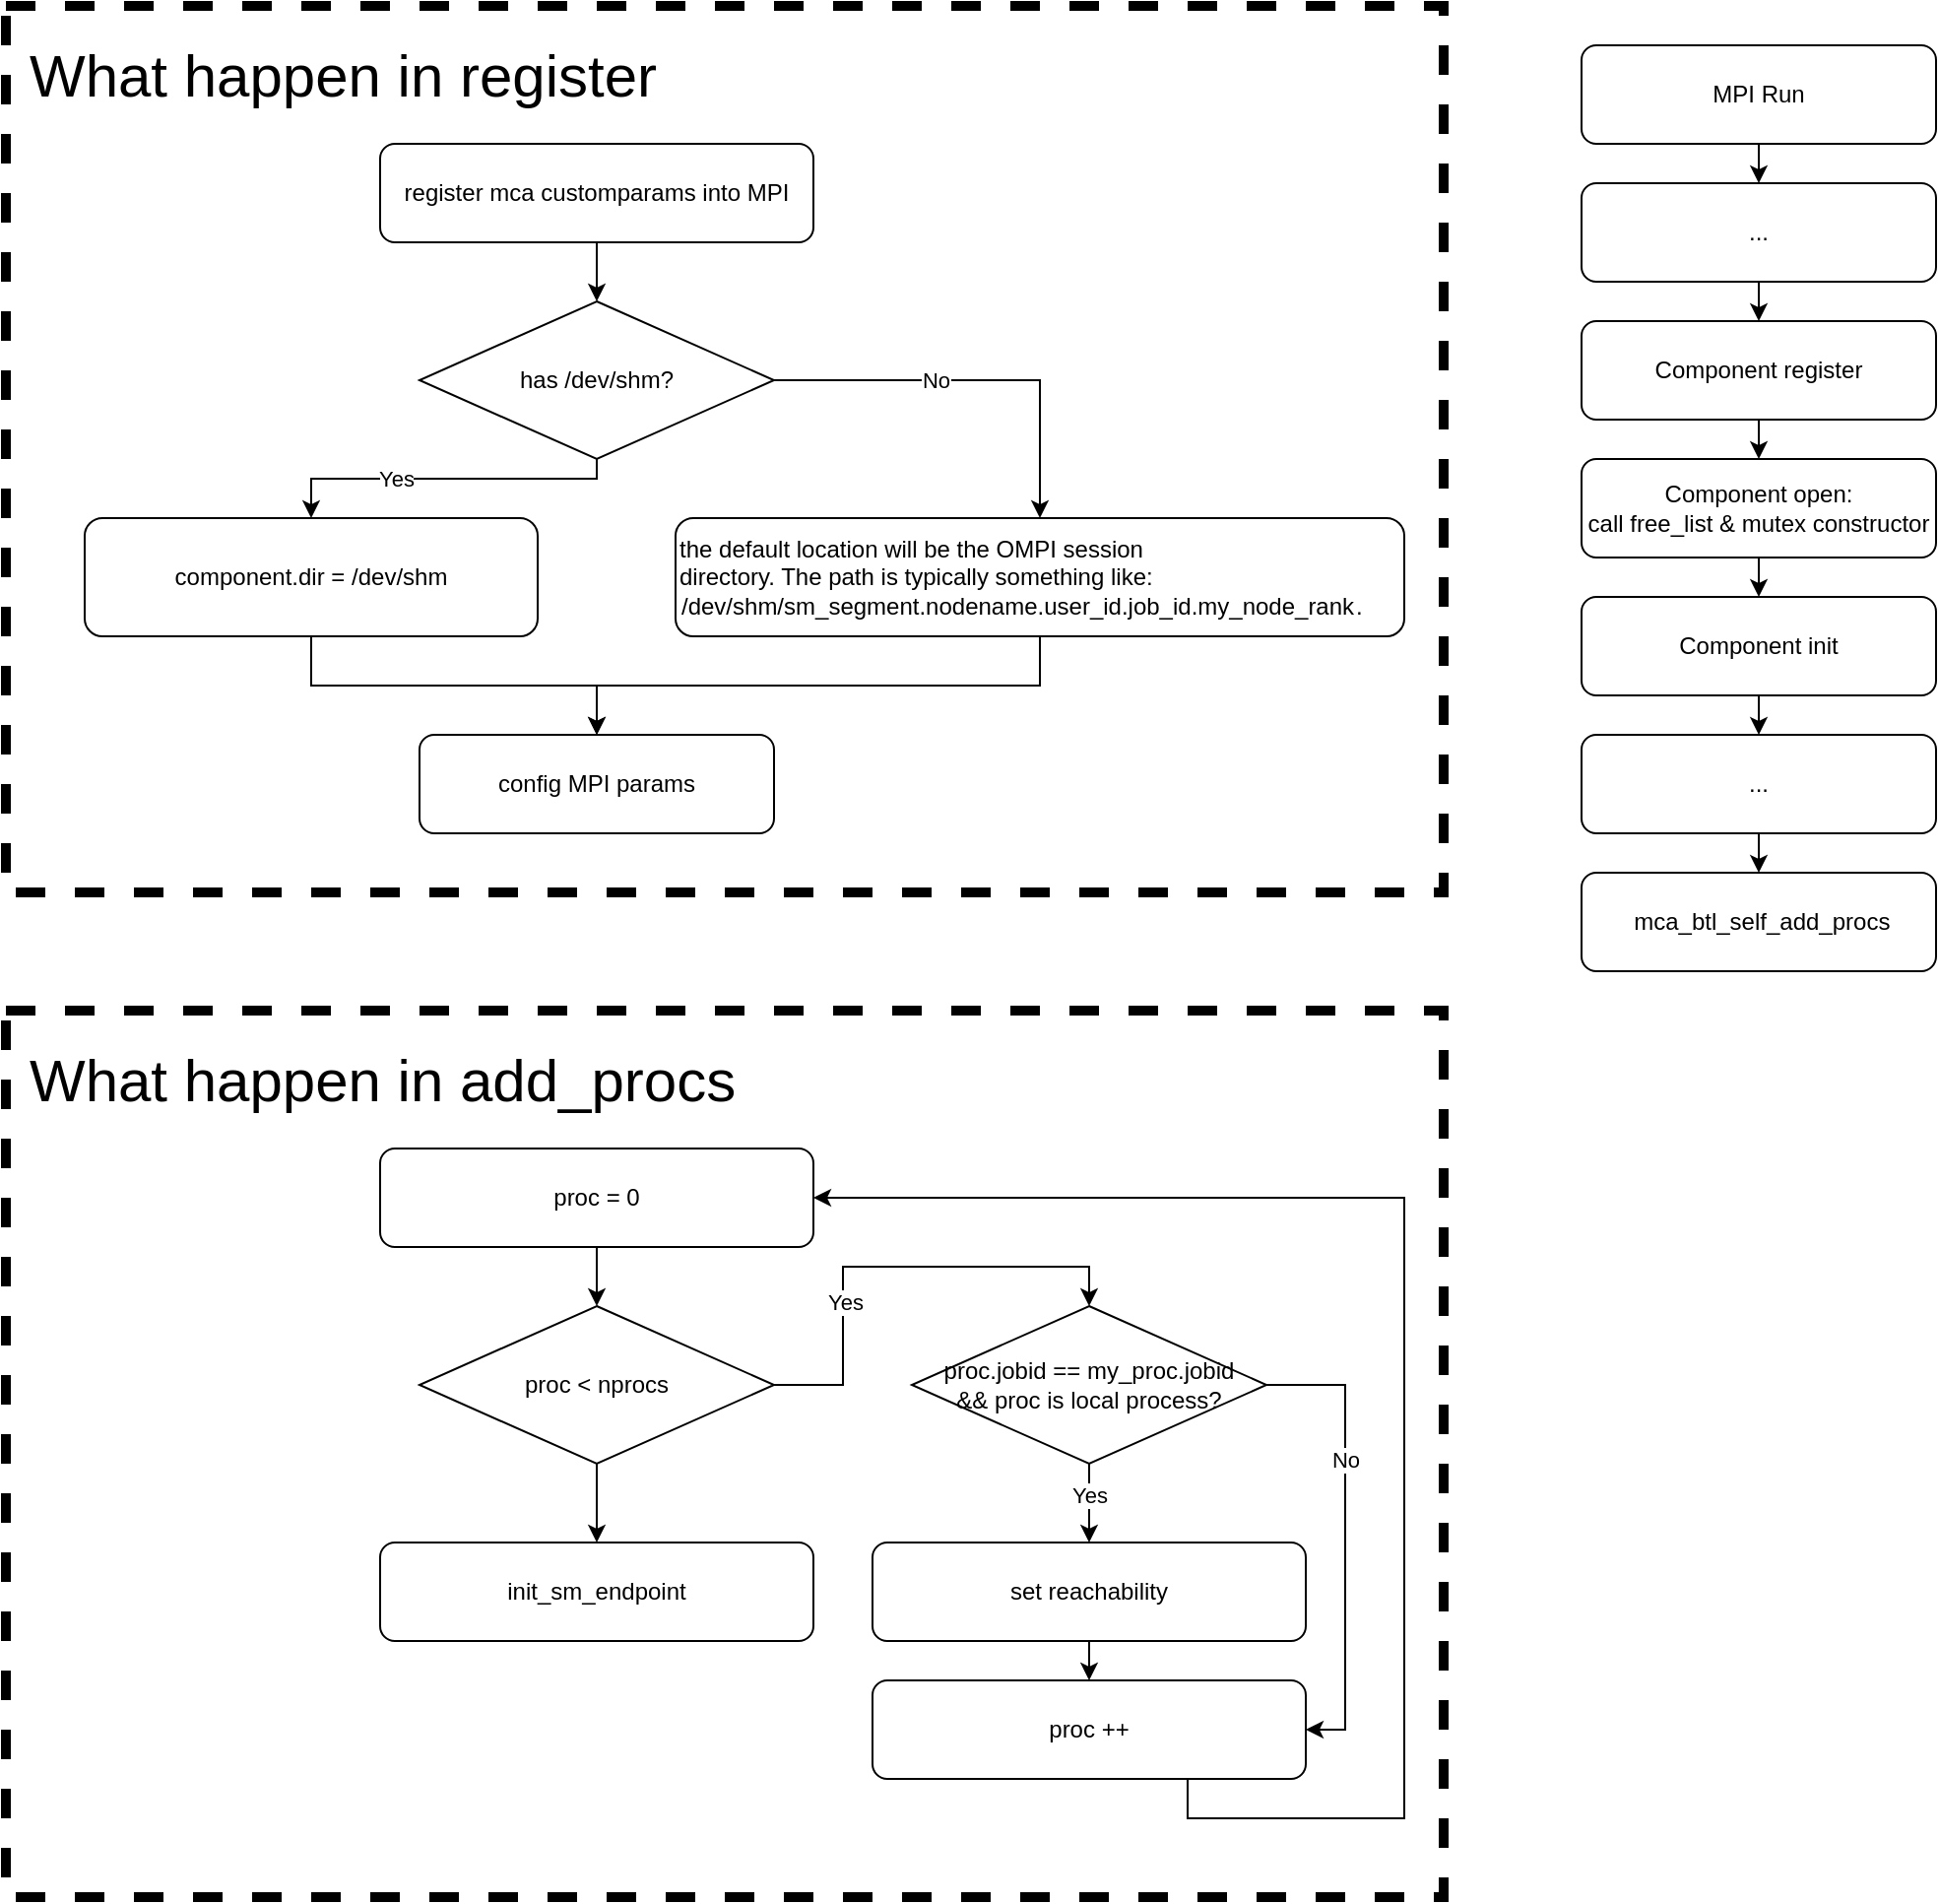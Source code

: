 <mxfile version="28.2.3">
  <diagram name="第 1 页" id="0clAhx5LEloyA3Ilwh2E">
    <mxGraphModel dx="2806" dy="1568" grid="1" gridSize="10" guides="1" tooltips="1" connect="1" arrows="1" fold="1" page="1" pageScale="1" pageWidth="1654" pageHeight="2336" math="0" shadow="0">
      <root>
        <mxCell id="0" />
        <mxCell id="1" parent="0" />
        <mxCell id="79R4VobELtFQxAv8Cn-7-38" value="" style="rounded=0;whiteSpace=wrap;html=1;fillColor=none;dashed=1;strokeWidth=5;" vertex="1" parent="1">
          <mxGeometry x="60" y="540" width="730" height="450" as="geometry" />
        </mxCell>
        <mxCell id="79R4VobELtFQxAv8Cn-7-35" value="" style="rounded=0;whiteSpace=wrap;html=1;fillColor=none;dashed=1;strokeWidth=5;" vertex="1" parent="1">
          <mxGeometry x="60" y="30" width="730" height="450" as="geometry" />
        </mxCell>
        <mxCell id="79R4VobELtFQxAv8Cn-7-2" style="edgeStyle=orthogonalEdgeStyle;rounded=0;orthogonalLoop=1;jettySize=auto;html=1;exitX=0.5;exitY=1;exitDx=0;exitDy=0;entryX=0.5;entryY=0;entryDx=0;entryDy=0;fontFamily=Helvetica;fontSize=12;fontColor=default;" edge="1" parent="1" source="79R4VobELtFQxAv8Cn-7-3" target="79R4VobELtFQxAv8Cn-7-5">
          <mxGeometry relative="1" as="geometry" />
        </mxCell>
        <mxCell id="79R4VobELtFQxAv8Cn-7-3" value="MPI Run" style="rounded=1;whiteSpace=wrap;html=1;fillColor=none;" vertex="1" parent="1">
          <mxGeometry x="860" y="50" width="180" height="50" as="geometry" />
        </mxCell>
        <mxCell id="79R4VobELtFQxAv8Cn-7-4" style="edgeStyle=orthogonalEdgeStyle;rounded=0;orthogonalLoop=1;jettySize=auto;html=1;exitX=0.5;exitY=1;exitDx=0;exitDy=0;entryX=0.5;entryY=0;entryDx=0;entryDy=0;fontFamily=Helvetica;fontSize=12;fontColor=default;" edge="1" parent="1" source="79R4VobELtFQxAv8Cn-7-5" target="79R4VobELtFQxAv8Cn-7-7">
          <mxGeometry relative="1" as="geometry" />
        </mxCell>
        <mxCell id="79R4VobELtFQxAv8Cn-7-5" value="..." style="rounded=1;whiteSpace=wrap;html=1;fillColor=none;" vertex="1" parent="1">
          <mxGeometry x="860" y="120" width="180" height="50" as="geometry" />
        </mxCell>
        <mxCell id="79R4VobELtFQxAv8Cn-7-6" style="edgeStyle=orthogonalEdgeStyle;rounded=0;orthogonalLoop=1;jettySize=auto;html=1;exitX=0.5;exitY=1;exitDx=0;exitDy=0;entryX=0.5;entryY=0;entryDx=0;entryDy=0;fontFamily=Helvetica;fontSize=12;fontColor=default;" edge="1" parent="1" source="79R4VobELtFQxAv8Cn-7-7" target="79R4VobELtFQxAv8Cn-7-9">
          <mxGeometry relative="1" as="geometry" />
        </mxCell>
        <mxCell id="79R4VobELtFQxAv8Cn-7-7" value="Component register" style="rounded=1;whiteSpace=wrap;html=1;fillColor=none;" vertex="1" parent="1">
          <mxGeometry x="860" y="190" width="180" height="50" as="geometry" />
        </mxCell>
        <mxCell id="79R4VobELtFQxAv8Cn-7-8" style="edgeStyle=orthogonalEdgeStyle;rounded=0;orthogonalLoop=1;jettySize=auto;html=1;exitX=0.5;exitY=1;exitDx=0;exitDy=0;entryX=0.5;entryY=0;entryDx=0;entryDy=0;fontFamily=Helvetica;fontSize=12;fontColor=default;" edge="1" parent="1" source="79R4VobELtFQxAv8Cn-7-9" target="79R4VobELtFQxAv8Cn-7-11">
          <mxGeometry relative="1" as="geometry" />
        </mxCell>
        <mxCell id="79R4VobELtFQxAv8Cn-7-9" value="Component open:&lt;div&gt;call free_list &amp;amp; mutex constructor&lt;/div&gt;" style="rounded=1;whiteSpace=wrap;html=1;fillColor=none;" vertex="1" parent="1">
          <mxGeometry x="860" y="260" width="180" height="50" as="geometry" />
        </mxCell>
        <mxCell id="79R4VobELtFQxAv8Cn-7-10" style="edgeStyle=orthogonalEdgeStyle;rounded=0;orthogonalLoop=1;jettySize=auto;html=1;exitX=0.5;exitY=1;exitDx=0;exitDy=0;entryX=0.5;entryY=0;entryDx=0;entryDy=0;fontFamily=Helvetica;fontSize=12;fontColor=default;" edge="1" parent="1" source="79R4VobELtFQxAv8Cn-7-11" target="79R4VobELtFQxAv8Cn-7-13">
          <mxGeometry relative="1" as="geometry" />
        </mxCell>
        <mxCell id="79R4VobELtFQxAv8Cn-7-11" value="Component init" style="rounded=1;whiteSpace=wrap;html=1;fillColor=none;" vertex="1" parent="1">
          <mxGeometry x="860" y="330" width="180" height="50" as="geometry" />
        </mxCell>
        <mxCell id="79R4VobELtFQxAv8Cn-7-12" style="edgeStyle=orthogonalEdgeStyle;rounded=0;orthogonalLoop=1;jettySize=auto;html=1;exitX=0.5;exitY=1;exitDx=0;exitDy=0;entryX=0.5;entryY=0;entryDx=0;entryDy=0;fontFamily=Helvetica;fontSize=12;fontColor=default;" edge="1" parent="1" source="79R4VobELtFQxAv8Cn-7-13" target="79R4VobELtFQxAv8Cn-7-14">
          <mxGeometry relative="1" as="geometry" />
        </mxCell>
        <mxCell id="79R4VobELtFQxAv8Cn-7-13" value="..." style="rounded=1;whiteSpace=wrap;html=1;fillColor=none;" vertex="1" parent="1">
          <mxGeometry x="860" y="400" width="180" height="50" as="geometry" />
        </mxCell>
        <mxCell id="79R4VobELtFQxAv8Cn-7-14" value="&amp;nbsp;mca_btl_self_add_procs" style="rounded=1;whiteSpace=wrap;html=1;fillColor=none;" vertex="1" parent="1">
          <mxGeometry x="860" y="470" width="180" height="50" as="geometry" />
        </mxCell>
        <mxCell id="79R4VobELtFQxAv8Cn-7-21" style="edgeStyle=orthogonalEdgeStyle;rounded=0;orthogonalLoop=1;jettySize=auto;html=1;exitX=0.5;exitY=1;exitDx=0;exitDy=0;entryX=0.5;entryY=0;entryDx=0;entryDy=0;" edge="1" parent="1" source="79R4VobELtFQxAv8Cn-7-18" target="79R4VobELtFQxAv8Cn-7-20">
          <mxGeometry relative="1" as="geometry" />
        </mxCell>
        <mxCell id="79R4VobELtFQxAv8Cn-7-18" value="register mca customparams into MPI" style="rounded=1;whiteSpace=wrap;html=1;fillColor=none;" vertex="1" parent="1">
          <mxGeometry x="250" y="100" width="220" height="50" as="geometry" />
        </mxCell>
        <mxCell id="79R4VobELtFQxAv8Cn-7-27" style="edgeStyle=orthogonalEdgeStyle;rounded=0;orthogonalLoop=1;jettySize=auto;html=1;exitX=0.5;exitY=1;exitDx=0;exitDy=0;" edge="1" parent="1" source="79R4VobELtFQxAv8Cn-7-20" target="79R4VobELtFQxAv8Cn-7-22">
          <mxGeometry relative="1" as="geometry">
            <Array as="points">
              <mxPoint x="360" y="270" />
              <mxPoint x="215" y="270" />
            </Array>
          </mxGeometry>
        </mxCell>
        <mxCell id="79R4VobELtFQxAv8Cn-7-28" value="Yes" style="edgeLabel;html=1;align=center;verticalAlign=middle;resizable=0;points=[];" vertex="1" connectable="0" parent="79R4VobELtFQxAv8Cn-7-27">
          <mxGeometry x="0.288" relative="1" as="geometry">
            <mxPoint as="offset" />
          </mxGeometry>
        </mxCell>
        <mxCell id="79R4VobELtFQxAv8Cn-7-29" style="edgeStyle=orthogonalEdgeStyle;rounded=0;orthogonalLoop=1;jettySize=auto;html=1;exitX=1;exitY=0.5;exitDx=0;exitDy=0;entryX=0.5;entryY=0;entryDx=0;entryDy=0;" edge="1" parent="1" source="79R4VobELtFQxAv8Cn-7-20" target="79R4VobELtFQxAv8Cn-7-23">
          <mxGeometry relative="1" as="geometry" />
        </mxCell>
        <mxCell id="79R4VobELtFQxAv8Cn-7-30" value="No" style="edgeLabel;html=1;align=center;verticalAlign=middle;resizable=0;points=[];" vertex="1" connectable="0" parent="79R4VobELtFQxAv8Cn-7-29">
          <mxGeometry x="-0.202" relative="1" as="geometry">
            <mxPoint as="offset" />
          </mxGeometry>
        </mxCell>
        <mxCell id="79R4VobELtFQxAv8Cn-7-20" value="has /dev/shm?" style="rhombus;whiteSpace=wrap;html=1;" vertex="1" parent="1">
          <mxGeometry x="270" y="180" width="180" height="80" as="geometry" />
        </mxCell>
        <mxCell id="79R4VobELtFQxAv8Cn-7-32" style="edgeStyle=orthogonalEdgeStyle;rounded=0;orthogonalLoop=1;jettySize=auto;html=1;exitX=0.5;exitY=1;exitDx=0;exitDy=0;entryX=0.5;entryY=0;entryDx=0;entryDy=0;" edge="1" parent="1" source="79R4VobELtFQxAv8Cn-7-22" target="79R4VobELtFQxAv8Cn-7-31">
          <mxGeometry relative="1" as="geometry" />
        </mxCell>
        <mxCell id="79R4VobELtFQxAv8Cn-7-22" value="component.dir = /dev/shm" style="rounded=1;whiteSpace=wrap;html=1;fillColor=none;" vertex="1" parent="1">
          <mxGeometry x="100" y="290" width="230" height="60" as="geometry" />
        </mxCell>
        <mxCell id="79R4VobELtFQxAv8Cn-7-33" style="edgeStyle=orthogonalEdgeStyle;rounded=0;orthogonalLoop=1;jettySize=auto;html=1;exitX=0.5;exitY=1;exitDx=0;exitDy=0;entryX=0.5;entryY=0;entryDx=0;entryDy=0;" edge="1" parent="1" source="79R4VobELtFQxAv8Cn-7-23" target="79R4VobELtFQxAv8Cn-7-31">
          <mxGeometry relative="1" as="geometry" />
        </mxCell>
        <mxCell id="79R4VobELtFQxAv8Cn-7-23" value="&lt;div&gt;&lt;span style=&quot;background-color: transparent; color: light-dark(rgb(0, 0, 0), rgb(255, 255, 255));&quot;&gt;the default location will be the OMPI session&lt;/span&gt;&lt;/div&gt;&lt;div style=&quot;&quot;&gt;directory. The path is typically something like:&lt;/div&gt;&lt;div&gt;``/dev/shm/sm_segment.nodename.user_id.job_id.my_node_rank``.&lt;/div&gt;" style="rounded=1;whiteSpace=wrap;html=1;fillColor=none;container=1;align=left;" vertex="1" parent="1">
          <mxGeometry x="400" y="290" width="370" height="60" as="geometry" />
        </mxCell>
        <mxCell id="79R4VobELtFQxAv8Cn-7-31" value="config MPI params" style="rounded=1;whiteSpace=wrap;html=1;fillColor=none;" vertex="1" parent="1">
          <mxGeometry x="270" y="400" width="180" height="50" as="geometry" />
        </mxCell>
        <mxCell id="79R4VobELtFQxAv8Cn-7-37" value="What happen in register" style="text;html=1;align=left;verticalAlign=middle;whiteSpace=wrap;rounded=0;fontSize=30;" vertex="1" parent="1">
          <mxGeometry x="70" y="50" width="390" height="30" as="geometry" />
        </mxCell>
        <mxCell id="79R4VobELtFQxAv8Cn-7-39" style="edgeStyle=orthogonalEdgeStyle;rounded=0;orthogonalLoop=1;jettySize=auto;html=1;exitX=0.5;exitY=1;exitDx=0;exitDy=0;entryX=0.5;entryY=0;entryDx=0;entryDy=0;" edge="1" parent="1" source="79R4VobELtFQxAv8Cn-7-40" target="79R4VobELtFQxAv8Cn-7-45">
          <mxGeometry relative="1" as="geometry" />
        </mxCell>
        <mxCell id="79R4VobELtFQxAv8Cn-7-40" value="proc = 0" style="rounded=1;whiteSpace=wrap;html=1;fillColor=none;" vertex="1" parent="1">
          <mxGeometry x="250" y="610" width="220" height="50" as="geometry" />
        </mxCell>
        <mxCell id="79R4VobELtFQxAv8Cn-7-55" style="edgeStyle=orthogonalEdgeStyle;rounded=0;orthogonalLoop=1;jettySize=auto;html=1;exitX=1;exitY=0.5;exitDx=0;exitDy=0;entryX=0.5;entryY=0;entryDx=0;entryDy=0;" edge="1" parent="1" source="79R4VobELtFQxAv8Cn-7-45" target="79R4VobELtFQxAv8Cn-7-54">
          <mxGeometry relative="1" as="geometry" />
        </mxCell>
        <mxCell id="79R4VobELtFQxAv8Cn-7-56" value="Yes" style="edgeLabel;html=1;align=center;verticalAlign=middle;resizable=0;points=[];" vertex="1" connectable="0" parent="79R4VobELtFQxAv8Cn-7-55">
          <mxGeometry x="-0.354" y="-1" relative="1" as="geometry">
            <mxPoint as="offset" />
          </mxGeometry>
        </mxCell>
        <mxCell id="79R4VobELtFQxAv8Cn-7-59" style="edgeStyle=orthogonalEdgeStyle;rounded=0;orthogonalLoop=1;jettySize=auto;html=1;exitX=0.5;exitY=1;exitDx=0;exitDy=0;entryX=0.5;entryY=0;entryDx=0;entryDy=0;" edge="1" parent="1" source="79R4VobELtFQxAv8Cn-7-45" target="79R4VobELtFQxAv8Cn-7-58">
          <mxGeometry relative="1" as="geometry" />
        </mxCell>
        <mxCell id="79R4VobELtFQxAv8Cn-7-45" value="proc &amp;lt; nprocs" style="rhombus;whiteSpace=wrap;html=1;fillColor=none;" vertex="1" parent="1">
          <mxGeometry x="270" y="690" width="180" height="80" as="geometry" />
        </mxCell>
        <mxCell id="79R4VobELtFQxAv8Cn-7-51" value="What happen in add_procs" style="text;html=1;align=left;verticalAlign=middle;whiteSpace=wrap;rounded=0;fontSize=30;" vertex="1" parent="1">
          <mxGeometry x="70" y="560" width="390" height="30" as="geometry" />
        </mxCell>
        <mxCell id="79R4VobELtFQxAv8Cn-7-62" style="edgeStyle=orthogonalEdgeStyle;rounded=0;orthogonalLoop=1;jettySize=auto;html=1;exitX=0.5;exitY=1;exitDx=0;exitDy=0;entryX=0.5;entryY=0;entryDx=0;entryDy=0;" edge="1" parent="1" source="79R4VobELtFQxAv8Cn-7-54" target="79R4VobELtFQxAv8Cn-7-61">
          <mxGeometry relative="1" as="geometry" />
        </mxCell>
        <mxCell id="79R4VobELtFQxAv8Cn-7-66" value="Yes" style="edgeLabel;html=1;align=center;verticalAlign=middle;resizable=0;points=[];" vertex="1" connectable="0" parent="79R4VobELtFQxAv8Cn-7-62">
          <mxGeometry x="-0.189" relative="1" as="geometry">
            <mxPoint as="offset" />
          </mxGeometry>
        </mxCell>
        <mxCell id="79R4VobELtFQxAv8Cn-7-64" style="edgeStyle=orthogonalEdgeStyle;rounded=0;orthogonalLoop=1;jettySize=auto;html=1;exitX=1;exitY=0.5;exitDx=0;exitDy=0;entryX=1;entryY=0.5;entryDx=0;entryDy=0;" edge="1" parent="1" source="79R4VobELtFQxAv8Cn-7-54" target="79R4VobELtFQxAv8Cn-7-63">
          <mxGeometry relative="1" as="geometry" />
        </mxCell>
        <mxCell id="79R4VobELtFQxAv8Cn-7-67" value="No" style="edgeLabel;html=1;align=center;verticalAlign=middle;resizable=0;points=[];" vertex="1" connectable="0" parent="79R4VobELtFQxAv8Cn-7-64">
          <mxGeometry x="-0.342" relative="1" as="geometry">
            <mxPoint as="offset" />
          </mxGeometry>
        </mxCell>
        <mxCell id="79R4VobELtFQxAv8Cn-7-54" value="proc.jobid == my_proc.jobid&lt;div&gt;&amp;amp;&amp;amp; proc is local process?&lt;/div&gt;" style="rhombus;whiteSpace=wrap;html=1;fillColor=none;" vertex="1" parent="1">
          <mxGeometry x="520" y="690" width="180" height="80" as="geometry" />
        </mxCell>
        <mxCell id="79R4VobELtFQxAv8Cn-7-58" value="init_sm_endpoint" style="rounded=1;whiteSpace=wrap;html=1;fillColor=none;" vertex="1" parent="1">
          <mxGeometry x="250" y="810" width="220" height="50" as="geometry" />
        </mxCell>
        <mxCell id="79R4VobELtFQxAv8Cn-7-68" style="edgeStyle=orthogonalEdgeStyle;rounded=0;orthogonalLoop=1;jettySize=auto;html=1;exitX=0.5;exitY=1;exitDx=0;exitDy=0;entryX=0.5;entryY=0;entryDx=0;entryDy=0;" edge="1" parent="1" source="79R4VobELtFQxAv8Cn-7-61" target="79R4VobELtFQxAv8Cn-7-63">
          <mxGeometry relative="1" as="geometry" />
        </mxCell>
        <mxCell id="79R4VobELtFQxAv8Cn-7-61" value="set reachability" style="rounded=1;whiteSpace=wrap;html=1;fillColor=none;" vertex="1" parent="1">
          <mxGeometry x="500" y="810" width="220" height="50" as="geometry" />
        </mxCell>
        <mxCell id="79R4VobELtFQxAv8Cn-7-65" style="edgeStyle=orthogonalEdgeStyle;rounded=0;orthogonalLoop=1;jettySize=auto;html=1;exitX=0.5;exitY=1;exitDx=0;exitDy=0;entryX=1;entryY=0.5;entryDx=0;entryDy=0;" edge="1" parent="1" source="79R4VobELtFQxAv8Cn-7-63" target="79R4VobELtFQxAv8Cn-7-40">
          <mxGeometry relative="1" as="geometry">
            <Array as="points">
              <mxPoint x="660" y="930" />
              <mxPoint x="660" y="950" />
              <mxPoint x="770" y="950" />
              <mxPoint x="770" y="635" />
            </Array>
          </mxGeometry>
        </mxCell>
        <mxCell id="79R4VobELtFQxAv8Cn-7-63" value="proc ++" style="rounded=1;whiteSpace=wrap;html=1;fillColor=none;" vertex="1" parent="1">
          <mxGeometry x="500" y="880" width="220" height="50" as="geometry" />
        </mxCell>
      </root>
    </mxGraphModel>
  </diagram>
</mxfile>
